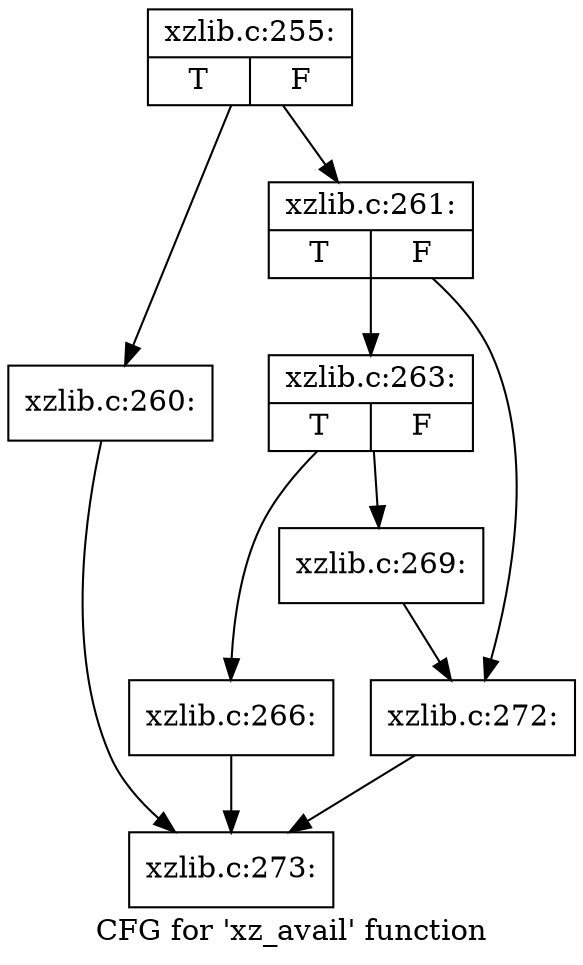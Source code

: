 digraph "CFG for 'xz_avail' function" {
	label="CFG for 'xz_avail' function";

	Node0x559901d16c30 [shape=record,label="{xzlib.c:255:|{<s0>T|<s1>F}}"];
	Node0x559901d16c30 -> Node0x559901d3e880;
	Node0x559901d16c30 -> Node0x559901d3e8d0;
	Node0x559901d3e880 [shape=record,label="{xzlib.c:260:}"];
	Node0x559901d3e880 -> Node0x559901d16c80;
	Node0x559901d3e8d0 [shape=record,label="{xzlib.c:261:|{<s0>T|<s1>F}}"];
	Node0x559901d3e8d0 -> Node0x559901d3edf0;
	Node0x559901d3e8d0 -> Node0x559901d3ee40;
	Node0x559901d3edf0 [shape=record,label="{xzlib.c:263:|{<s0>T|<s1>F}}"];
	Node0x559901d3edf0 -> Node0x559901d3f730;
	Node0x559901d3edf0 -> Node0x559901d3f780;
	Node0x559901d3f730 [shape=record,label="{xzlib.c:266:}"];
	Node0x559901d3f730 -> Node0x559901d16c80;
	Node0x559901d3f780 [shape=record,label="{xzlib.c:269:}"];
	Node0x559901d3f780 -> Node0x559901d3ee40;
	Node0x559901d3ee40 [shape=record,label="{xzlib.c:272:}"];
	Node0x559901d3ee40 -> Node0x559901d16c80;
	Node0x559901d16c80 [shape=record,label="{xzlib.c:273:}"];
}
